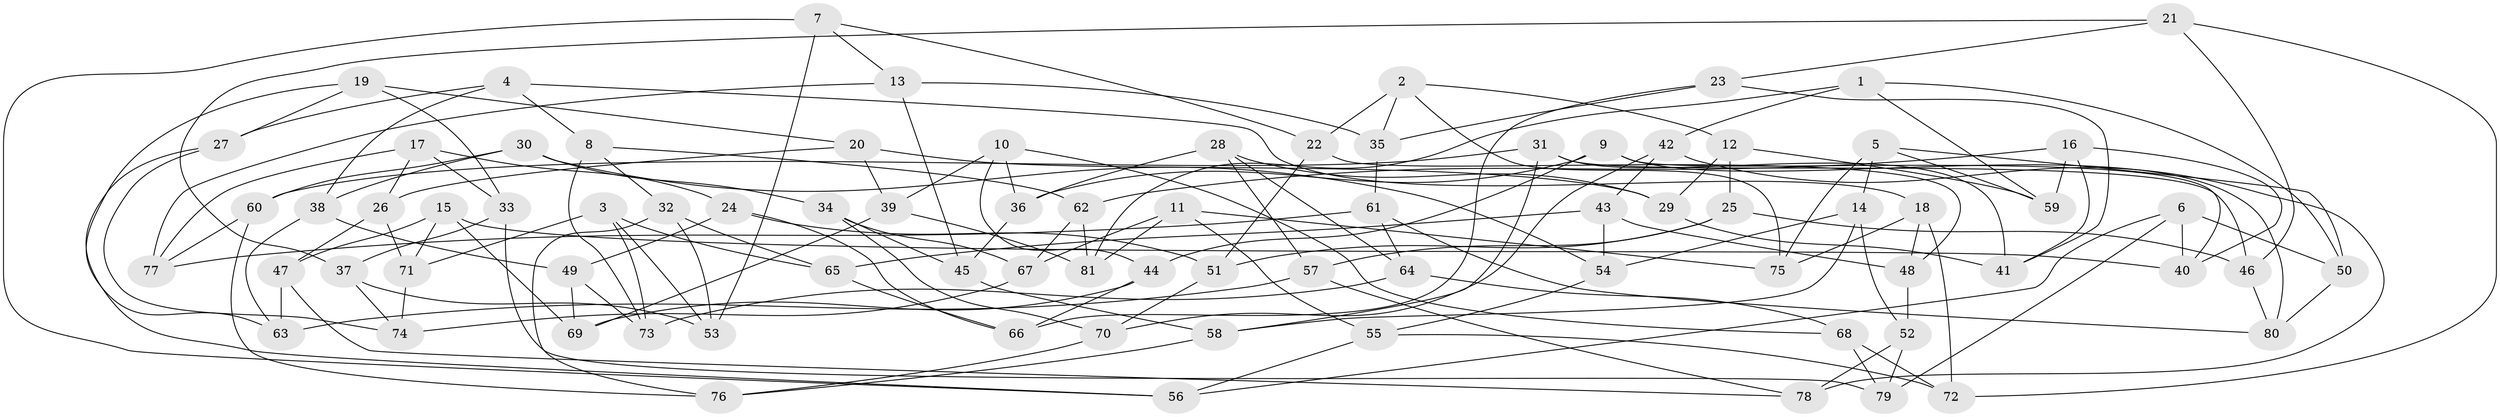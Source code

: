 // Generated by graph-tools (version 1.1) at 2025/38/03/09/25 02:38:10]
// undirected, 81 vertices, 162 edges
graph export_dot {
graph [start="1"]
  node [color=gray90,style=filled];
  1;
  2;
  3;
  4;
  5;
  6;
  7;
  8;
  9;
  10;
  11;
  12;
  13;
  14;
  15;
  16;
  17;
  18;
  19;
  20;
  21;
  22;
  23;
  24;
  25;
  26;
  27;
  28;
  29;
  30;
  31;
  32;
  33;
  34;
  35;
  36;
  37;
  38;
  39;
  40;
  41;
  42;
  43;
  44;
  45;
  46;
  47;
  48;
  49;
  50;
  51;
  52;
  53;
  54;
  55;
  56;
  57;
  58;
  59;
  60;
  61;
  62;
  63;
  64;
  65;
  66;
  67;
  68;
  69;
  70;
  71;
  72;
  73;
  74;
  75;
  76;
  77;
  78;
  79;
  80;
  81;
  1 -- 81;
  1 -- 59;
  1 -- 50;
  1 -- 42;
  2 -- 35;
  2 -- 75;
  2 -- 22;
  2 -- 12;
  3 -- 73;
  3 -- 65;
  3 -- 53;
  3 -- 71;
  4 -- 18;
  4 -- 27;
  4 -- 8;
  4 -- 38;
  5 -- 75;
  5 -- 59;
  5 -- 14;
  5 -- 50;
  6 -- 79;
  6 -- 50;
  6 -- 40;
  6 -- 56;
  7 -- 22;
  7 -- 13;
  7 -- 56;
  7 -- 53;
  8 -- 32;
  8 -- 62;
  8 -- 73;
  9 -- 44;
  9 -- 40;
  9 -- 36;
  9 -- 80;
  10 -- 36;
  10 -- 68;
  10 -- 39;
  10 -- 44;
  11 -- 81;
  11 -- 67;
  11 -- 75;
  11 -- 55;
  12 -- 25;
  12 -- 29;
  12 -- 59;
  13 -- 77;
  13 -- 45;
  13 -- 35;
  14 -- 52;
  14 -- 58;
  14 -- 54;
  15 -- 47;
  15 -- 71;
  15 -- 69;
  15 -- 40;
  16 -- 62;
  16 -- 41;
  16 -- 59;
  16 -- 40;
  17 -- 33;
  17 -- 77;
  17 -- 24;
  17 -- 26;
  18 -- 48;
  18 -- 72;
  18 -- 75;
  19 -- 33;
  19 -- 63;
  19 -- 20;
  19 -- 27;
  20 -- 29;
  20 -- 39;
  20 -- 26;
  21 -- 72;
  21 -- 37;
  21 -- 46;
  21 -- 23;
  22 -- 51;
  22 -- 48;
  23 -- 41;
  23 -- 66;
  23 -- 35;
  24 -- 51;
  24 -- 66;
  24 -- 49;
  25 -- 46;
  25 -- 51;
  25 -- 57;
  26 -- 47;
  26 -- 71;
  27 -- 74;
  27 -- 56;
  28 -- 29;
  28 -- 36;
  28 -- 64;
  28 -- 57;
  29 -- 41;
  30 -- 34;
  30 -- 38;
  30 -- 54;
  30 -- 60;
  31 -- 41;
  31 -- 60;
  31 -- 58;
  31 -- 46;
  32 -- 76;
  32 -- 53;
  32 -- 65;
  33 -- 79;
  33 -- 37;
  34 -- 67;
  34 -- 45;
  34 -- 70;
  35 -- 61;
  36 -- 45;
  37 -- 74;
  37 -- 53;
  38 -- 49;
  38 -- 63;
  39 -- 69;
  39 -- 81;
  42 -- 78;
  42 -- 70;
  42 -- 43;
  43 -- 65;
  43 -- 48;
  43 -- 54;
  44 -- 69;
  44 -- 66;
  45 -- 58;
  46 -- 80;
  47 -- 63;
  47 -- 78;
  48 -- 52;
  49 -- 69;
  49 -- 73;
  50 -- 80;
  51 -- 70;
  52 -- 78;
  52 -- 79;
  54 -- 55;
  55 -- 72;
  55 -- 56;
  57 -- 78;
  57 -- 63;
  58 -- 76;
  60 -- 76;
  60 -- 77;
  61 -- 80;
  61 -- 77;
  61 -- 64;
  62 -- 67;
  62 -- 81;
  64 -- 68;
  64 -- 73;
  65 -- 66;
  67 -- 74;
  68 -- 72;
  68 -- 79;
  70 -- 76;
  71 -- 74;
}
